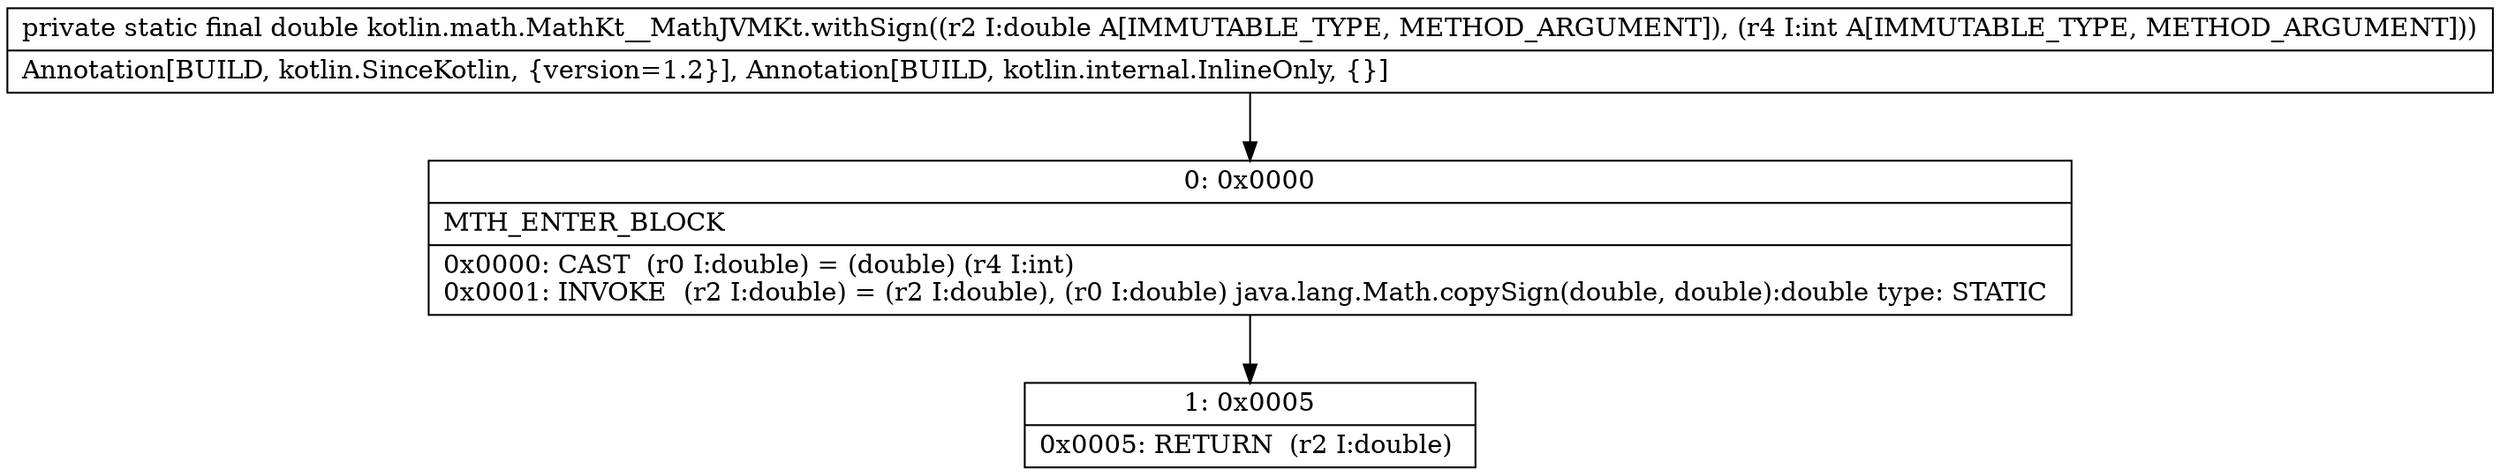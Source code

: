 digraph "CFG forkotlin.math.MathKt__MathJVMKt.withSign(DI)D" {
Node_0 [shape=record,label="{0\:\ 0x0000|MTH_ENTER_BLOCK\l|0x0000: CAST  (r0 I:double) = (double) (r4 I:int) \l0x0001: INVOKE  (r2 I:double) = (r2 I:double), (r0 I:double) java.lang.Math.copySign(double, double):double type: STATIC \l}"];
Node_1 [shape=record,label="{1\:\ 0x0005|0x0005: RETURN  (r2 I:double) \l}"];
MethodNode[shape=record,label="{private static final double kotlin.math.MathKt__MathJVMKt.withSign((r2 I:double A[IMMUTABLE_TYPE, METHOD_ARGUMENT]), (r4 I:int A[IMMUTABLE_TYPE, METHOD_ARGUMENT]))  | Annotation[BUILD, kotlin.SinceKotlin, \{version=1.2\}], Annotation[BUILD, kotlin.internal.InlineOnly, \{\}]\l}"];
MethodNode -> Node_0;
Node_0 -> Node_1;
}

